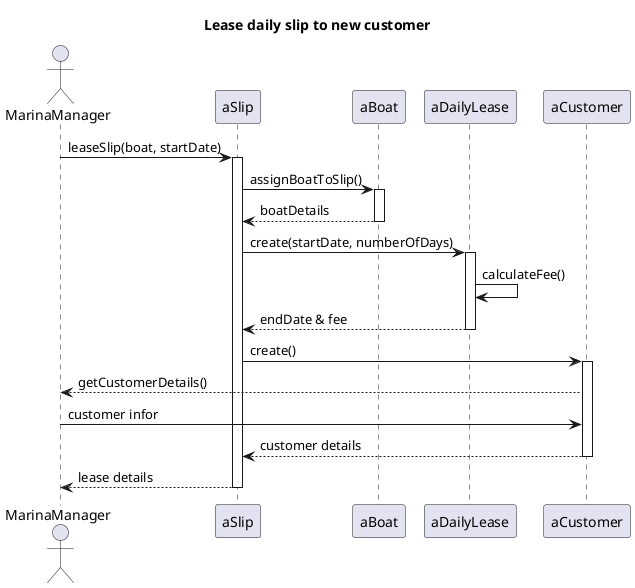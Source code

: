 @startuml 

title Lease daily slip to new customer
actor MarinaManager

participant aSlip 
participant aBoat 

MarinaManager -> aSlip : leaseSlip(boat, startDate)
activate aSlip

aSlip -> aBoat : assignBoatToSlip()
activate aBoat
aBoat --> aSlip : boatDetails
deactivate aBoat

aSlip -> aDailyLease : create(startDate, numberOfDays)
activate aDailyLease
aDailyLease -> aDailyLease : calculateFee()
aDailyLease --> aSlip : endDate & fee
deactivate aDailyLease

aSlip -> aCustomer : create()
activate aCustomer
aCustomer --> MarinaManager : getCustomerDetails()
MarinaManager -> aCustomer : customer infor
aCustomer --> aSlip : customer details
deactivate aCustomer

aSlip --> MarinaManager : lease details
deactivate aSlip


@enduml